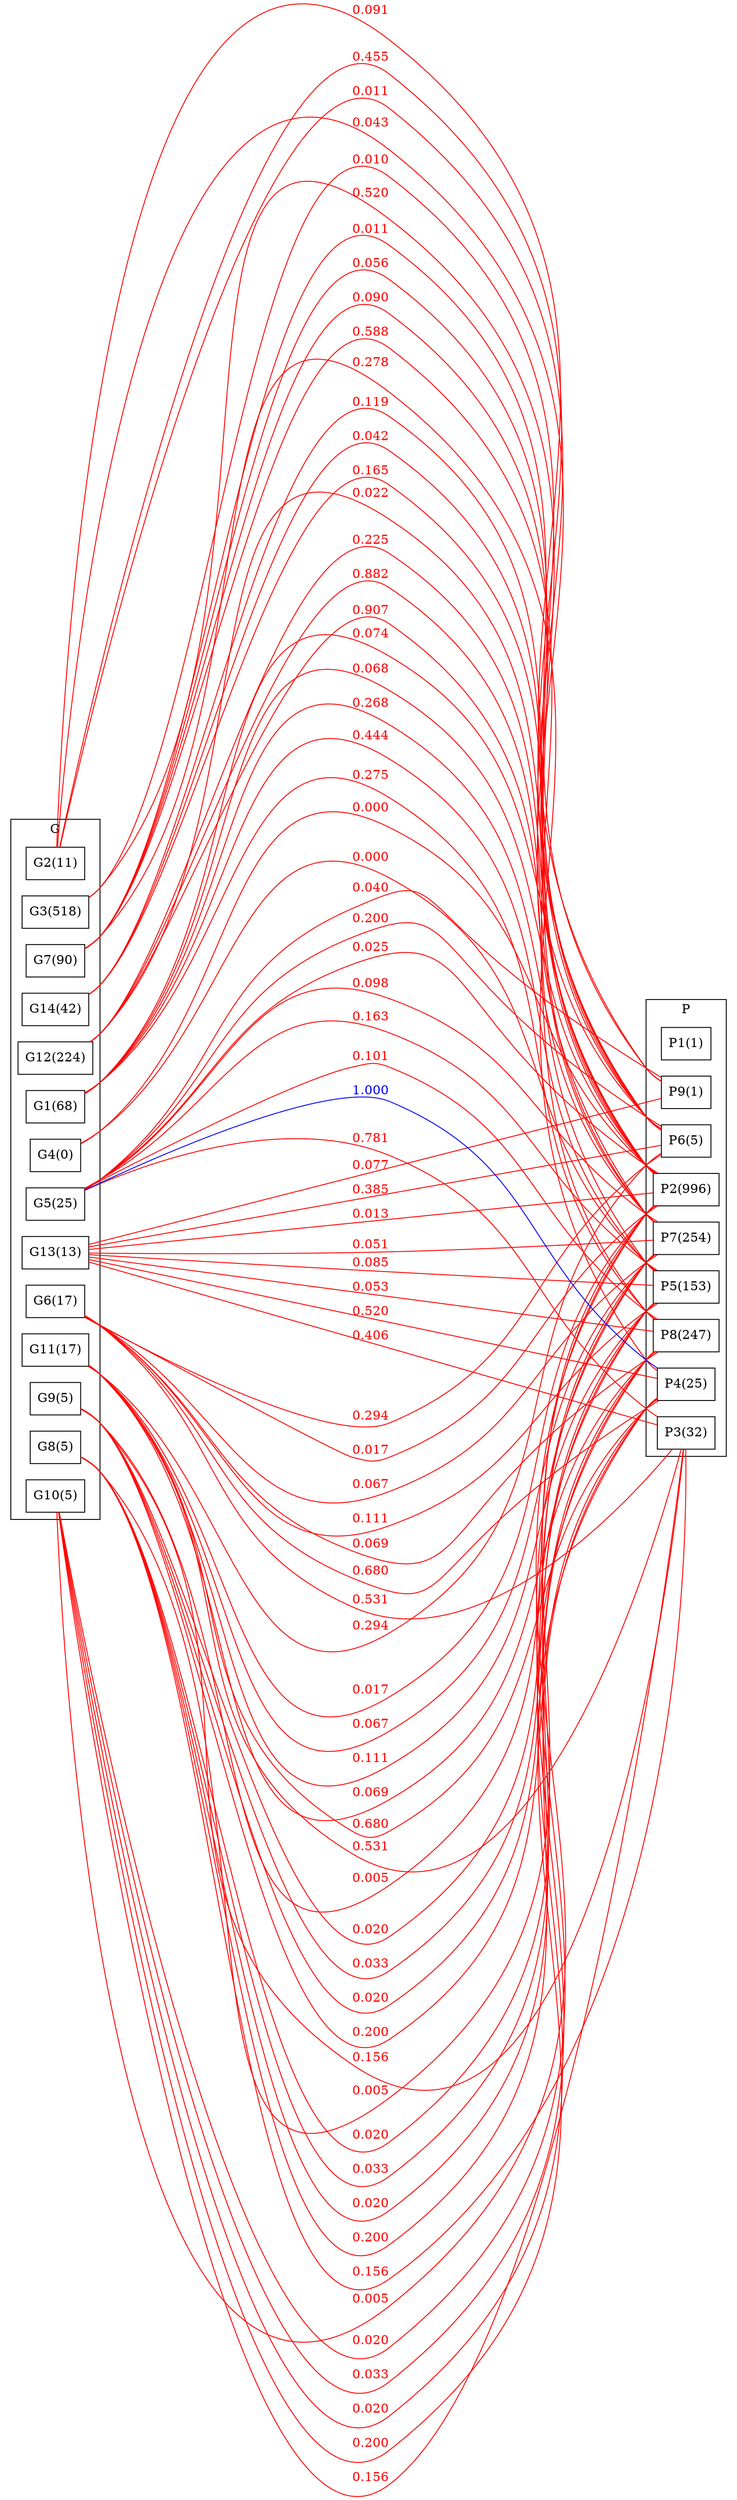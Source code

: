 strict graph BCG {
rankdir=LR;
splines=true;
ranksep="8 equally";
concentrate = true;
node [shape=rectangle];
subgraph cluster_G {
label = "G";
color=black;
rank="same"
G1 [label="G1(68)"];
G2 [label="G2(11)"];
G3 [label="G3(518)"];
G4 [label="G4(0)"];
G5 [label="G5(25)"];
G6 [label="G6(17)"];
G7 [label="G7(90)"];
G8 [label="G8(5)"];
G9 [label="G9(5)"];
G10 [label="G10(5)"];
G11 [label="G11(17)"];
G12 [label="G12(224)"];
G13 [label="G13(13)"];
G14 [label="G14(42)"];
}
subgraph cluster_P {
label = "P";
color="black";
rank="same"
P1 [label="P1(1)"];
P2 [label="P2(996)"];
P3 [label="P3(32)"];
P4 [label="P4(25)"];
P5 [label="P5(153)"];
P6 [label="P6(5)"];
P7 [label="P7(254)"];
P8 [label="P8(247)"];
P9 [label="P9(1)"];
}
G1 -- P2[label="0.068",color="red",fontcolor="red"];
G1 -- P5[label="0.444",color="red",fontcolor="red"];
G1 -- P6[label="0.074",color="red",fontcolor="red"];
G1 -- P7[label="0.268",color="red",fontcolor="red"];
G1 -- P8[label="0.275",color="red",fontcolor="red"];
G2 -- P2[label="0.011",color="red",fontcolor="red"];
G2 -- P6[label="0.455",color="red",fontcolor="red"];
G2 -- P7[label="0.043",color="red",fontcolor="red"];
G2 -- P9[label="0.091",color="red",fontcolor="red"];
G3 -- P2[label="0.520",color="red",fontcolor="red"];
G3 -- P6[label="0.010",color="red",fontcolor="red"];
G4 -- P2[label="0.000",color="red",fontcolor="red"];
G4 -- P5[label="0.000",color="red",fontcolor="red"];
G5 -- P2[label="0.025",color="red",fontcolor="red"];
G5 -- P3[label="0.781",color="red",fontcolor="red"];
P4 -- G5  [dir="none",label="1.000",color="blue",fontcolor="blue"];
G5 -- P5[label="0.163",color="red",fontcolor="red"];
G5 -- P6[label="0.200",color="red",fontcolor="red"];
G5 -- P7[label="0.098",color="red",fontcolor="red"];
G5 -- P8[label="0.101",color="red",fontcolor="red"];
G5 -- P9[label="0.040",color="red",fontcolor="red"];
G6 -- P2[label="0.017",color="red",fontcolor="red"];
G6 -- P3[label="0.531",color="red",fontcolor="red"];
G6 -- P4[label="0.680",color="red",fontcolor="red"];
G6 -- P5[label="0.111",color="red",fontcolor="red"];
G6 -- P6[label="0.294",color="red",fontcolor="red"];
G6 -- P7[label="0.067",color="red",fontcolor="red"];
G6 -- P8[label="0.069",color="red",fontcolor="red"];
G7 -- P2[label="0.090",color="red",fontcolor="red"];
G7 -- P4[label="0.278",color="red",fontcolor="red"];
G7 -- P5[label="0.588",color="red",fontcolor="red"];
G7 -- P6[label="0.056",color="red",fontcolor="red"];
G7 -- P9[label="0.011",color="red",fontcolor="red"];
G8 -- P2[label="0.005",color="red",fontcolor="red"];
G8 -- P3[label="0.156",color="red",fontcolor="red"];
G8 -- P4[label="0.200",color="red",fontcolor="red"];
G8 -- P5[label="0.033",color="red",fontcolor="red"];
G8 -- P7[label="0.020",color="red",fontcolor="red"];
G8 -- P8[label="0.020",color="red",fontcolor="red"];
G9 -- P2[label="0.005",color="red",fontcolor="red"];
G9 -- P3[label="0.156",color="red",fontcolor="red"];
G9 -- P4[label="0.200",color="red",fontcolor="red"];
G9 -- P5[label="0.033",color="red",fontcolor="red"];
G9 -- P7[label="0.020",color="red",fontcolor="red"];
G9 -- P8[label="0.020",color="red",fontcolor="red"];
G10 -- P2[label="0.005",color="red",fontcolor="red"];
G10 -- P3[label="0.156",color="red",fontcolor="red"];
G10 -- P4[label="0.200",color="red",fontcolor="red"];
G10 -- P5[label="0.033",color="red",fontcolor="red"];
G10 -- P7[label="0.020",color="red",fontcolor="red"];
G10 -- P8[label="0.020",color="red",fontcolor="red"];
G11 -- P2[label="0.017",color="red",fontcolor="red"];
G11 -- P3[label="0.531",color="red",fontcolor="red"];
G11 -- P4[label="0.680",color="red",fontcolor="red"];
G11 -- P5[label="0.111",color="red",fontcolor="red"];
G11 -- P6[label="0.294",color="red",fontcolor="red"];
G11 -- P7[label="0.067",color="red",fontcolor="red"];
G11 -- P8[label="0.069",color="red",fontcolor="red"];
G12 -- P2[label="0.225",color="red",fontcolor="red"];
G12 -- P6[label="0.022",color="red",fontcolor="red"];
G12 -- P7[label="0.882",color="red",fontcolor="red"];
G12 -- P8[label="0.907",color="red",fontcolor="red"];
G13 -- P2[label="0.013",color="red",fontcolor="red"];
G13 -- P3[label="0.406",color="red",fontcolor="red"];
G13 -- P4[label="0.520",color="red",fontcolor="red"];
G13 -- P5[label="0.085",color="red",fontcolor="red"];
G13 -- P6[label="0.385",color="red",fontcolor="red"];
G13 -- P7[label="0.051",color="red",fontcolor="red"];
G13 -- P8[label="0.053",color="red",fontcolor="red"];
G13 -- P9[label="0.077",color="red",fontcolor="red"];
G14 -- P2[label="0.042",color="red",fontcolor="red"];
G14 -- P6[label="0.119",color="red",fontcolor="red"];
G14 -- P7[label="0.165",color="red",fontcolor="red"];
}

